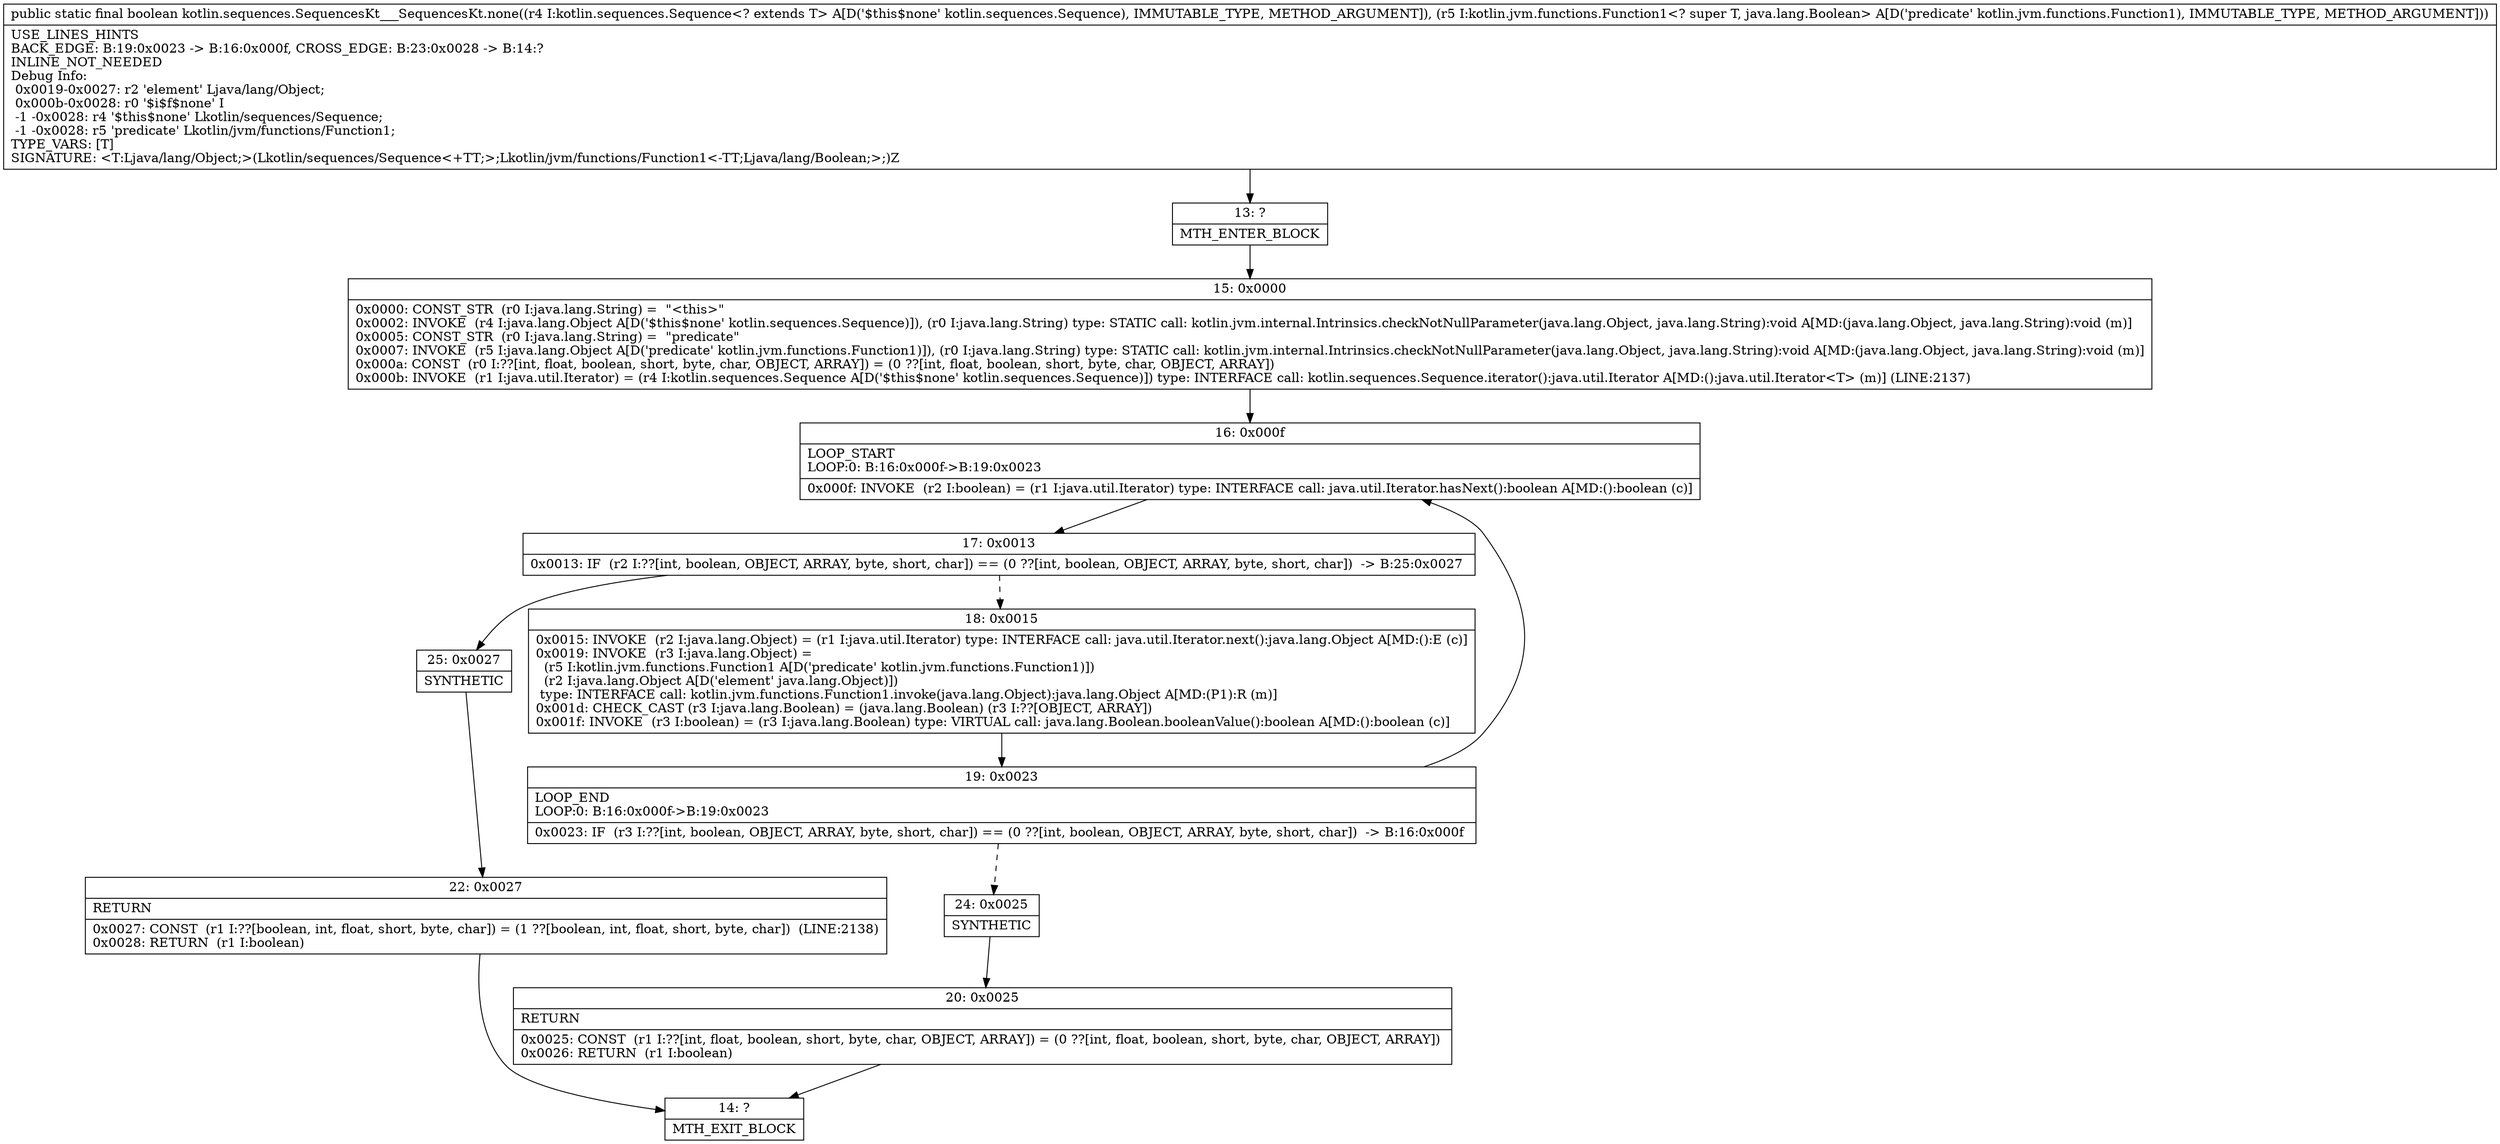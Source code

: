 digraph "CFG forkotlin.sequences.SequencesKt___SequencesKt.none(Lkotlin\/sequences\/Sequence;Lkotlin\/jvm\/functions\/Function1;)Z" {
Node_13 [shape=record,label="{13\:\ ?|MTH_ENTER_BLOCK\l}"];
Node_15 [shape=record,label="{15\:\ 0x0000|0x0000: CONST_STR  (r0 I:java.lang.String) =  \"\<this\>\" \l0x0002: INVOKE  (r4 I:java.lang.Object A[D('$this$none' kotlin.sequences.Sequence)]), (r0 I:java.lang.String) type: STATIC call: kotlin.jvm.internal.Intrinsics.checkNotNullParameter(java.lang.Object, java.lang.String):void A[MD:(java.lang.Object, java.lang.String):void (m)]\l0x0005: CONST_STR  (r0 I:java.lang.String) =  \"predicate\" \l0x0007: INVOKE  (r5 I:java.lang.Object A[D('predicate' kotlin.jvm.functions.Function1)]), (r0 I:java.lang.String) type: STATIC call: kotlin.jvm.internal.Intrinsics.checkNotNullParameter(java.lang.Object, java.lang.String):void A[MD:(java.lang.Object, java.lang.String):void (m)]\l0x000a: CONST  (r0 I:??[int, float, boolean, short, byte, char, OBJECT, ARRAY]) = (0 ??[int, float, boolean, short, byte, char, OBJECT, ARRAY]) \l0x000b: INVOKE  (r1 I:java.util.Iterator) = (r4 I:kotlin.sequences.Sequence A[D('$this$none' kotlin.sequences.Sequence)]) type: INTERFACE call: kotlin.sequences.Sequence.iterator():java.util.Iterator A[MD:():java.util.Iterator\<T\> (m)] (LINE:2137)\l}"];
Node_16 [shape=record,label="{16\:\ 0x000f|LOOP_START\lLOOP:0: B:16:0x000f\-\>B:19:0x0023\l|0x000f: INVOKE  (r2 I:boolean) = (r1 I:java.util.Iterator) type: INTERFACE call: java.util.Iterator.hasNext():boolean A[MD:():boolean (c)]\l}"];
Node_17 [shape=record,label="{17\:\ 0x0013|0x0013: IF  (r2 I:??[int, boolean, OBJECT, ARRAY, byte, short, char]) == (0 ??[int, boolean, OBJECT, ARRAY, byte, short, char])  \-\> B:25:0x0027 \l}"];
Node_18 [shape=record,label="{18\:\ 0x0015|0x0015: INVOKE  (r2 I:java.lang.Object) = (r1 I:java.util.Iterator) type: INTERFACE call: java.util.Iterator.next():java.lang.Object A[MD:():E (c)]\l0x0019: INVOKE  (r3 I:java.lang.Object) = \l  (r5 I:kotlin.jvm.functions.Function1 A[D('predicate' kotlin.jvm.functions.Function1)])\l  (r2 I:java.lang.Object A[D('element' java.lang.Object)])\l type: INTERFACE call: kotlin.jvm.functions.Function1.invoke(java.lang.Object):java.lang.Object A[MD:(P1):R (m)]\l0x001d: CHECK_CAST (r3 I:java.lang.Boolean) = (java.lang.Boolean) (r3 I:??[OBJECT, ARRAY]) \l0x001f: INVOKE  (r3 I:boolean) = (r3 I:java.lang.Boolean) type: VIRTUAL call: java.lang.Boolean.booleanValue():boolean A[MD:():boolean (c)]\l}"];
Node_19 [shape=record,label="{19\:\ 0x0023|LOOP_END\lLOOP:0: B:16:0x000f\-\>B:19:0x0023\l|0x0023: IF  (r3 I:??[int, boolean, OBJECT, ARRAY, byte, short, char]) == (0 ??[int, boolean, OBJECT, ARRAY, byte, short, char])  \-\> B:16:0x000f \l}"];
Node_24 [shape=record,label="{24\:\ 0x0025|SYNTHETIC\l}"];
Node_20 [shape=record,label="{20\:\ 0x0025|RETURN\l|0x0025: CONST  (r1 I:??[int, float, boolean, short, byte, char, OBJECT, ARRAY]) = (0 ??[int, float, boolean, short, byte, char, OBJECT, ARRAY]) \l0x0026: RETURN  (r1 I:boolean) \l}"];
Node_14 [shape=record,label="{14\:\ ?|MTH_EXIT_BLOCK\l}"];
Node_25 [shape=record,label="{25\:\ 0x0027|SYNTHETIC\l}"];
Node_22 [shape=record,label="{22\:\ 0x0027|RETURN\l|0x0027: CONST  (r1 I:??[boolean, int, float, short, byte, char]) = (1 ??[boolean, int, float, short, byte, char])  (LINE:2138)\l0x0028: RETURN  (r1 I:boolean) \l}"];
MethodNode[shape=record,label="{public static final boolean kotlin.sequences.SequencesKt___SequencesKt.none((r4 I:kotlin.sequences.Sequence\<? extends T\> A[D('$this$none' kotlin.sequences.Sequence), IMMUTABLE_TYPE, METHOD_ARGUMENT]), (r5 I:kotlin.jvm.functions.Function1\<? super T, java.lang.Boolean\> A[D('predicate' kotlin.jvm.functions.Function1), IMMUTABLE_TYPE, METHOD_ARGUMENT]))  | USE_LINES_HINTS\lBACK_EDGE: B:19:0x0023 \-\> B:16:0x000f, CROSS_EDGE: B:23:0x0028 \-\> B:14:?\lINLINE_NOT_NEEDED\lDebug Info:\l  0x0019\-0x0027: r2 'element' Ljava\/lang\/Object;\l  0x000b\-0x0028: r0 '$i$f$none' I\l  \-1 \-0x0028: r4 '$this$none' Lkotlin\/sequences\/Sequence;\l  \-1 \-0x0028: r5 'predicate' Lkotlin\/jvm\/functions\/Function1;\lTYPE_VARS: [T]\lSIGNATURE: \<T:Ljava\/lang\/Object;\>(Lkotlin\/sequences\/Sequence\<+TT;\>;Lkotlin\/jvm\/functions\/Function1\<\-TT;Ljava\/lang\/Boolean;\>;)Z\l}"];
MethodNode -> Node_13;Node_13 -> Node_15;
Node_15 -> Node_16;
Node_16 -> Node_17;
Node_17 -> Node_18[style=dashed];
Node_17 -> Node_25;
Node_18 -> Node_19;
Node_19 -> Node_16;
Node_19 -> Node_24[style=dashed];
Node_24 -> Node_20;
Node_20 -> Node_14;
Node_25 -> Node_22;
Node_22 -> Node_14;
}

